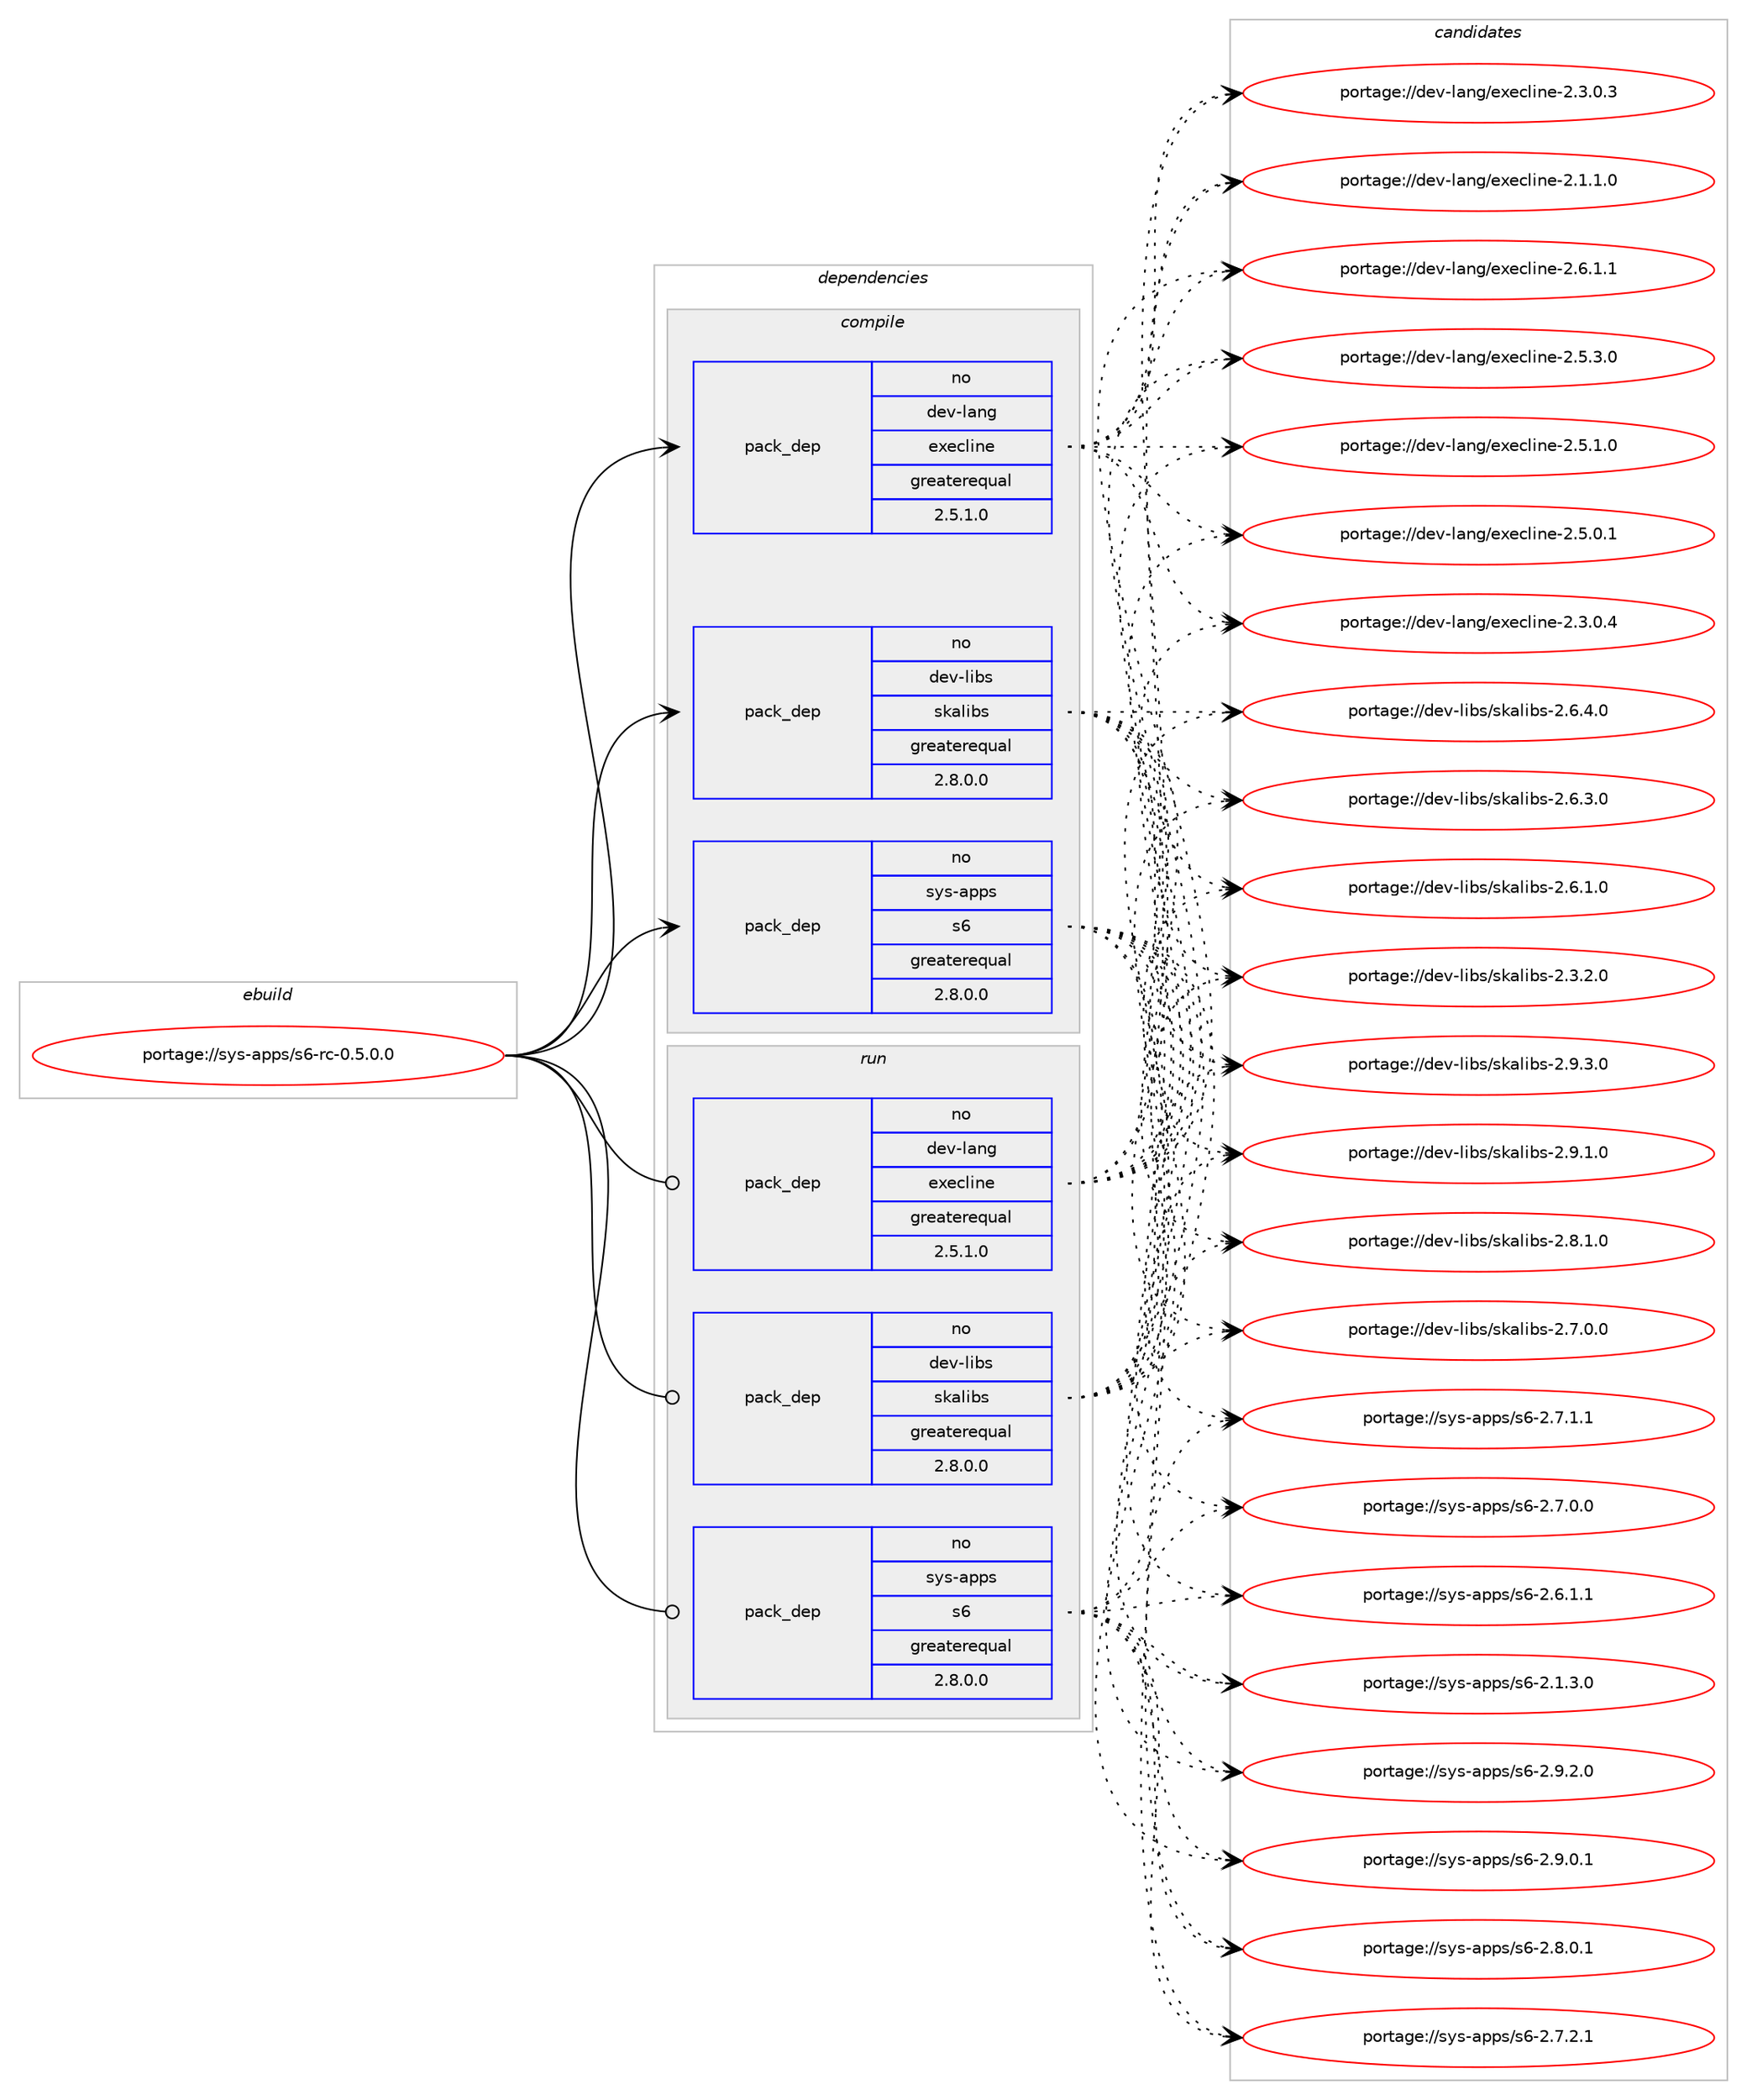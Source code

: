 digraph prolog {

# *************
# Graph options
# *************

newrank=true;
concentrate=true;
compound=true;
graph [rankdir=LR,fontname=Helvetica,fontsize=10,ranksep=1.5];#, ranksep=2.5, nodesep=0.2];
edge  [arrowhead=vee];
node  [fontname=Helvetica,fontsize=10];

# **********
# The ebuild
# **********

subgraph cluster_leftcol {
color=gray;
rank=same;
label=<<i>ebuild</i>>;
id [label="portage://sys-apps/s6-rc-0.5.0.0", color=red, width=4, href="../sys-apps/s6-rc-0.5.0.0.svg"];
}

# ****************
# The dependencies
# ****************

subgraph cluster_midcol {
color=gray;
label=<<i>dependencies</i>>;
subgraph cluster_compile {
fillcolor="#eeeeee";
style=filled;
label=<<i>compile</i>>;
subgraph pack2829 {
dependency3456 [label=<<TABLE BORDER="0" CELLBORDER="1" CELLSPACING="0" CELLPADDING="4" WIDTH="220"><TR><TD ROWSPAN="6" CELLPADDING="30">pack_dep</TD></TR><TR><TD WIDTH="110">no</TD></TR><TR><TD>dev-lang</TD></TR><TR><TD>execline</TD></TR><TR><TD>greaterequal</TD></TR><TR><TD>2.5.1.0</TD></TR></TABLE>>, shape=none, color=blue];
}
id:e -> dependency3456:w [weight=20,style="solid",arrowhead="vee"];
subgraph pack2830 {
dependency3457 [label=<<TABLE BORDER="0" CELLBORDER="1" CELLSPACING="0" CELLPADDING="4" WIDTH="220"><TR><TD ROWSPAN="6" CELLPADDING="30">pack_dep</TD></TR><TR><TD WIDTH="110">no</TD></TR><TR><TD>dev-libs</TD></TR><TR><TD>skalibs</TD></TR><TR><TD>greaterequal</TD></TR><TR><TD>2.8.0.0</TD></TR></TABLE>>, shape=none, color=blue];
}
id:e -> dependency3457:w [weight=20,style="solid",arrowhead="vee"];
subgraph pack2831 {
dependency3458 [label=<<TABLE BORDER="0" CELLBORDER="1" CELLSPACING="0" CELLPADDING="4" WIDTH="220"><TR><TD ROWSPAN="6" CELLPADDING="30">pack_dep</TD></TR><TR><TD WIDTH="110">no</TD></TR><TR><TD>sys-apps</TD></TR><TR><TD>s6</TD></TR><TR><TD>greaterequal</TD></TR><TR><TD>2.8.0.0</TD></TR></TABLE>>, shape=none, color=blue];
}
id:e -> dependency3458:w [weight=20,style="solid",arrowhead="vee"];
}
subgraph cluster_compileandrun {
fillcolor="#eeeeee";
style=filled;
label=<<i>compile and run</i>>;
}
subgraph cluster_run {
fillcolor="#eeeeee";
style=filled;
label=<<i>run</i>>;
subgraph pack2832 {
dependency3459 [label=<<TABLE BORDER="0" CELLBORDER="1" CELLSPACING="0" CELLPADDING="4" WIDTH="220"><TR><TD ROWSPAN="6" CELLPADDING="30">pack_dep</TD></TR><TR><TD WIDTH="110">no</TD></TR><TR><TD>dev-lang</TD></TR><TR><TD>execline</TD></TR><TR><TD>greaterequal</TD></TR><TR><TD>2.5.1.0</TD></TR></TABLE>>, shape=none, color=blue];
}
id:e -> dependency3459:w [weight=20,style="solid",arrowhead="odot"];
subgraph pack2833 {
dependency3460 [label=<<TABLE BORDER="0" CELLBORDER="1" CELLSPACING="0" CELLPADDING="4" WIDTH="220"><TR><TD ROWSPAN="6" CELLPADDING="30">pack_dep</TD></TR><TR><TD WIDTH="110">no</TD></TR><TR><TD>dev-libs</TD></TR><TR><TD>skalibs</TD></TR><TR><TD>greaterequal</TD></TR><TR><TD>2.8.0.0</TD></TR></TABLE>>, shape=none, color=blue];
}
id:e -> dependency3460:w [weight=20,style="solid",arrowhead="odot"];
subgraph pack2834 {
dependency3461 [label=<<TABLE BORDER="0" CELLBORDER="1" CELLSPACING="0" CELLPADDING="4" WIDTH="220"><TR><TD ROWSPAN="6" CELLPADDING="30">pack_dep</TD></TR><TR><TD WIDTH="110">no</TD></TR><TR><TD>sys-apps</TD></TR><TR><TD>s6</TD></TR><TR><TD>greaterequal</TD></TR><TR><TD>2.8.0.0</TD></TR></TABLE>>, shape=none, color=blue];
}
id:e -> dependency3461:w [weight=20,style="solid",arrowhead="odot"];
}
}

# **************
# The candidates
# **************

subgraph cluster_choices {
rank=same;
color=gray;
label=<<i>candidates</i>>;

subgraph choice2829 {
color=black;
nodesep=1;
choice100101118451089711010347101120101991081051101014550465446494649 [label="portage://dev-lang/execline-2.6.1.1", color=red, width=4,href="../dev-lang/execline-2.6.1.1.svg"];
choice100101118451089711010347101120101991081051101014550465346514648 [label="portage://dev-lang/execline-2.5.3.0", color=red, width=4,href="../dev-lang/execline-2.5.3.0.svg"];
choice100101118451089711010347101120101991081051101014550465346494648 [label="portage://dev-lang/execline-2.5.1.0", color=red, width=4,href="../dev-lang/execline-2.5.1.0.svg"];
choice100101118451089711010347101120101991081051101014550465346484649 [label="portage://dev-lang/execline-2.5.0.1", color=red, width=4,href="../dev-lang/execline-2.5.0.1.svg"];
choice100101118451089711010347101120101991081051101014550465146484652 [label="portage://dev-lang/execline-2.3.0.4", color=red, width=4,href="../dev-lang/execline-2.3.0.4.svg"];
choice100101118451089711010347101120101991081051101014550465146484651 [label="portage://dev-lang/execline-2.3.0.3", color=red, width=4,href="../dev-lang/execline-2.3.0.3.svg"];
choice100101118451089711010347101120101991081051101014550464946494648 [label="portage://dev-lang/execline-2.1.1.0", color=red, width=4,href="../dev-lang/execline-2.1.1.0.svg"];
dependency3456:e -> choice100101118451089711010347101120101991081051101014550465446494649:w [style=dotted,weight="100"];
dependency3456:e -> choice100101118451089711010347101120101991081051101014550465346514648:w [style=dotted,weight="100"];
dependency3456:e -> choice100101118451089711010347101120101991081051101014550465346494648:w [style=dotted,weight="100"];
dependency3456:e -> choice100101118451089711010347101120101991081051101014550465346484649:w [style=dotted,weight="100"];
dependency3456:e -> choice100101118451089711010347101120101991081051101014550465146484652:w [style=dotted,weight="100"];
dependency3456:e -> choice100101118451089711010347101120101991081051101014550465146484651:w [style=dotted,weight="100"];
dependency3456:e -> choice100101118451089711010347101120101991081051101014550464946494648:w [style=dotted,weight="100"];
}
subgraph choice2830 {
color=black;
nodesep=1;
choice10010111845108105981154711510797108105981154550465746514648 [label="portage://dev-libs/skalibs-2.9.3.0", color=red, width=4,href="../dev-libs/skalibs-2.9.3.0.svg"];
choice10010111845108105981154711510797108105981154550465746494648 [label="portage://dev-libs/skalibs-2.9.1.0", color=red, width=4,href="../dev-libs/skalibs-2.9.1.0.svg"];
choice10010111845108105981154711510797108105981154550465646494648 [label="portage://dev-libs/skalibs-2.8.1.0", color=red, width=4,href="../dev-libs/skalibs-2.8.1.0.svg"];
choice10010111845108105981154711510797108105981154550465546484648 [label="portage://dev-libs/skalibs-2.7.0.0", color=red, width=4,href="../dev-libs/skalibs-2.7.0.0.svg"];
choice10010111845108105981154711510797108105981154550465446524648 [label="portage://dev-libs/skalibs-2.6.4.0", color=red, width=4,href="../dev-libs/skalibs-2.6.4.0.svg"];
choice10010111845108105981154711510797108105981154550465446514648 [label="portage://dev-libs/skalibs-2.6.3.0", color=red, width=4,href="../dev-libs/skalibs-2.6.3.0.svg"];
choice10010111845108105981154711510797108105981154550465446494648 [label="portage://dev-libs/skalibs-2.6.1.0", color=red, width=4,href="../dev-libs/skalibs-2.6.1.0.svg"];
choice10010111845108105981154711510797108105981154550465146504648 [label="portage://dev-libs/skalibs-2.3.2.0", color=red, width=4,href="../dev-libs/skalibs-2.3.2.0.svg"];
dependency3457:e -> choice10010111845108105981154711510797108105981154550465746514648:w [style=dotted,weight="100"];
dependency3457:e -> choice10010111845108105981154711510797108105981154550465746494648:w [style=dotted,weight="100"];
dependency3457:e -> choice10010111845108105981154711510797108105981154550465646494648:w [style=dotted,weight="100"];
dependency3457:e -> choice10010111845108105981154711510797108105981154550465546484648:w [style=dotted,weight="100"];
dependency3457:e -> choice10010111845108105981154711510797108105981154550465446524648:w [style=dotted,weight="100"];
dependency3457:e -> choice10010111845108105981154711510797108105981154550465446514648:w [style=dotted,weight="100"];
dependency3457:e -> choice10010111845108105981154711510797108105981154550465446494648:w [style=dotted,weight="100"];
dependency3457:e -> choice10010111845108105981154711510797108105981154550465146504648:w [style=dotted,weight="100"];
}
subgraph choice2831 {
color=black;
nodesep=1;
choice115121115459711211211547115544550465746504648 [label="portage://sys-apps/s6-2.9.2.0", color=red, width=4,href="../sys-apps/s6-2.9.2.0.svg"];
choice115121115459711211211547115544550465746484649 [label="portage://sys-apps/s6-2.9.0.1", color=red, width=4,href="../sys-apps/s6-2.9.0.1.svg"];
choice115121115459711211211547115544550465646484649 [label="portage://sys-apps/s6-2.8.0.1", color=red, width=4,href="../sys-apps/s6-2.8.0.1.svg"];
choice115121115459711211211547115544550465546504649 [label="portage://sys-apps/s6-2.7.2.1", color=red, width=4,href="../sys-apps/s6-2.7.2.1.svg"];
choice115121115459711211211547115544550465546494649 [label="portage://sys-apps/s6-2.7.1.1", color=red, width=4,href="../sys-apps/s6-2.7.1.1.svg"];
choice115121115459711211211547115544550465546484648 [label="portage://sys-apps/s6-2.7.0.0", color=red, width=4,href="../sys-apps/s6-2.7.0.0.svg"];
choice115121115459711211211547115544550465446494649 [label="portage://sys-apps/s6-2.6.1.1", color=red, width=4,href="../sys-apps/s6-2.6.1.1.svg"];
choice115121115459711211211547115544550464946514648 [label="portage://sys-apps/s6-2.1.3.0", color=red, width=4,href="../sys-apps/s6-2.1.3.0.svg"];
dependency3458:e -> choice115121115459711211211547115544550465746504648:w [style=dotted,weight="100"];
dependency3458:e -> choice115121115459711211211547115544550465746484649:w [style=dotted,weight="100"];
dependency3458:e -> choice115121115459711211211547115544550465646484649:w [style=dotted,weight="100"];
dependency3458:e -> choice115121115459711211211547115544550465546504649:w [style=dotted,weight="100"];
dependency3458:e -> choice115121115459711211211547115544550465546494649:w [style=dotted,weight="100"];
dependency3458:e -> choice115121115459711211211547115544550465546484648:w [style=dotted,weight="100"];
dependency3458:e -> choice115121115459711211211547115544550465446494649:w [style=dotted,weight="100"];
dependency3458:e -> choice115121115459711211211547115544550464946514648:w [style=dotted,weight="100"];
}
subgraph choice2832 {
color=black;
nodesep=1;
choice100101118451089711010347101120101991081051101014550465446494649 [label="portage://dev-lang/execline-2.6.1.1", color=red, width=4,href="../dev-lang/execline-2.6.1.1.svg"];
choice100101118451089711010347101120101991081051101014550465346514648 [label="portage://dev-lang/execline-2.5.3.0", color=red, width=4,href="../dev-lang/execline-2.5.3.0.svg"];
choice100101118451089711010347101120101991081051101014550465346494648 [label="portage://dev-lang/execline-2.5.1.0", color=red, width=4,href="../dev-lang/execline-2.5.1.0.svg"];
choice100101118451089711010347101120101991081051101014550465346484649 [label="portage://dev-lang/execline-2.5.0.1", color=red, width=4,href="../dev-lang/execline-2.5.0.1.svg"];
choice100101118451089711010347101120101991081051101014550465146484652 [label="portage://dev-lang/execline-2.3.0.4", color=red, width=4,href="../dev-lang/execline-2.3.0.4.svg"];
choice100101118451089711010347101120101991081051101014550465146484651 [label="portage://dev-lang/execline-2.3.0.3", color=red, width=4,href="../dev-lang/execline-2.3.0.3.svg"];
choice100101118451089711010347101120101991081051101014550464946494648 [label="portage://dev-lang/execline-2.1.1.0", color=red, width=4,href="../dev-lang/execline-2.1.1.0.svg"];
dependency3459:e -> choice100101118451089711010347101120101991081051101014550465446494649:w [style=dotted,weight="100"];
dependency3459:e -> choice100101118451089711010347101120101991081051101014550465346514648:w [style=dotted,weight="100"];
dependency3459:e -> choice100101118451089711010347101120101991081051101014550465346494648:w [style=dotted,weight="100"];
dependency3459:e -> choice100101118451089711010347101120101991081051101014550465346484649:w [style=dotted,weight="100"];
dependency3459:e -> choice100101118451089711010347101120101991081051101014550465146484652:w [style=dotted,weight="100"];
dependency3459:e -> choice100101118451089711010347101120101991081051101014550465146484651:w [style=dotted,weight="100"];
dependency3459:e -> choice100101118451089711010347101120101991081051101014550464946494648:w [style=dotted,weight="100"];
}
subgraph choice2833 {
color=black;
nodesep=1;
choice10010111845108105981154711510797108105981154550465746514648 [label="portage://dev-libs/skalibs-2.9.3.0", color=red, width=4,href="../dev-libs/skalibs-2.9.3.0.svg"];
choice10010111845108105981154711510797108105981154550465746494648 [label="portage://dev-libs/skalibs-2.9.1.0", color=red, width=4,href="../dev-libs/skalibs-2.9.1.0.svg"];
choice10010111845108105981154711510797108105981154550465646494648 [label="portage://dev-libs/skalibs-2.8.1.0", color=red, width=4,href="../dev-libs/skalibs-2.8.1.0.svg"];
choice10010111845108105981154711510797108105981154550465546484648 [label="portage://dev-libs/skalibs-2.7.0.0", color=red, width=4,href="../dev-libs/skalibs-2.7.0.0.svg"];
choice10010111845108105981154711510797108105981154550465446524648 [label="portage://dev-libs/skalibs-2.6.4.0", color=red, width=4,href="../dev-libs/skalibs-2.6.4.0.svg"];
choice10010111845108105981154711510797108105981154550465446514648 [label="portage://dev-libs/skalibs-2.6.3.0", color=red, width=4,href="../dev-libs/skalibs-2.6.3.0.svg"];
choice10010111845108105981154711510797108105981154550465446494648 [label="portage://dev-libs/skalibs-2.6.1.0", color=red, width=4,href="../dev-libs/skalibs-2.6.1.0.svg"];
choice10010111845108105981154711510797108105981154550465146504648 [label="portage://dev-libs/skalibs-2.3.2.0", color=red, width=4,href="../dev-libs/skalibs-2.3.2.0.svg"];
dependency3460:e -> choice10010111845108105981154711510797108105981154550465746514648:w [style=dotted,weight="100"];
dependency3460:e -> choice10010111845108105981154711510797108105981154550465746494648:w [style=dotted,weight="100"];
dependency3460:e -> choice10010111845108105981154711510797108105981154550465646494648:w [style=dotted,weight="100"];
dependency3460:e -> choice10010111845108105981154711510797108105981154550465546484648:w [style=dotted,weight="100"];
dependency3460:e -> choice10010111845108105981154711510797108105981154550465446524648:w [style=dotted,weight="100"];
dependency3460:e -> choice10010111845108105981154711510797108105981154550465446514648:w [style=dotted,weight="100"];
dependency3460:e -> choice10010111845108105981154711510797108105981154550465446494648:w [style=dotted,weight="100"];
dependency3460:e -> choice10010111845108105981154711510797108105981154550465146504648:w [style=dotted,weight="100"];
}
subgraph choice2834 {
color=black;
nodesep=1;
choice115121115459711211211547115544550465746504648 [label="portage://sys-apps/s6-2.9.2.0", color=red, width=4,href="../sys-apps/s6-2.9.2.0.svg"];
choice115121115459711211211547115544550465746484649 [label="portage://sys-apps/s6-2.9.0.1", color=red, width=4,href="../sys-apps/s6-2.9.0.1.svg"];
choice115121115459711211211547115544550465646484649 [label="portage://sys-apps/s6-2.8.0.1", color=red, width=4,href="../sys-apps/s6-2.8.0.1.svg"];
choice115121115459711211211547115544550465546504649 [label="portage://sys-apps/s6-2.7.2.1", color=red, width=4,href="../sys-apps/s6-2.7.2.1.svg"];
choice115121115459711211211547115544550465546494649 [label="portage://sys-apps/s6-2.7.1.1", color=red, width=4,href="../sys-apps/s6-2.7.1.1.svg"];
choice115121115459711211211547115544550465546484648 [label="portage://sys-apps/s6-2.7.0.0", color=red, width=4,href="../sys-apps/s6-2.7.0.0.svg"];
choice115121115459711211211547115544550465446494649 [label="portage://sys-apps/s6-2.6.1.1", color=red, width=4,href="../sys-apps/s6-2.6.1.1.svg"];
choice115121115459711211211547115544550464946514648 [label="portage://sys-apps/s6-2.1.3.0", color=red, width=4,href="../sys-apps/s6-2.1.3.0.svg"];
dependency3461:e -> choice115121115459711211211547115544550465746504648:w [style=dotted,weight="100"];
dependency3461:e -> choice115121115459711211211547115544550465746484649:w [style=dotted,weight="100"];
dependency3461:e -> choice115121115459711211211547115544550465646484649:w [style=dotted,weight="100"];
dependency3461:e -> choice115121115459711211211547115544550465546504649:w [style=dotted,weight="100"];
dependency3461:e -> choice115121115459711211211547115544550465546494649:w [style=dotted,weight="100"];
dependency3461:e -> choice115121115459711211211547115544550465546484648:w [style=dotted,weight="100"];
dependency3461:e -> choice115121115459711211211547115544550465446494649:w [style=dotted,weight="100"];
dependency3461:e -> choice115121115459711211211547115544550464946514648:w [style=dotted,weight="100"];
}
}

}
